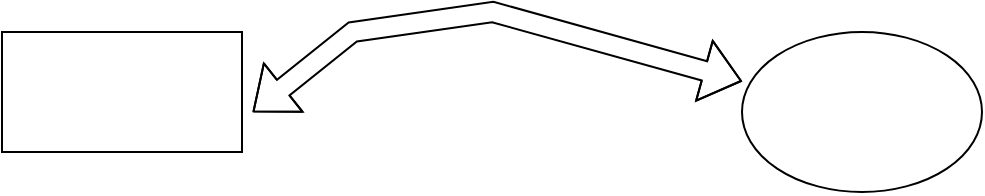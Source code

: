 <mxfile version="22.1.11" type="github">
  <diagram name="Página-1" id="9JlhHZ1ETHGfpqIGW7qK">
    <mxGraphModel dx="1194" dy="662" grid="1" gridSize="10" guides="1" tooltips="1" connect="1" arrows="1" fold="1" page="1" pageScale="1" pageWidth="827" pageHeight="1169" math="0" shadow="0">
      <root>
        <mxCell id="0" />
        <mxCell id="1" parent="0" />
        <mxCell id="rGmKtpeykgKulPeNxnIj-1" value="" style="rounded=0;whiteSpace=wrap;html=1;" vertex="1" parent="1">
          <mxGeometry x="110" y="110" width="120" height="60" as="geometry" />
        </mxCell>
        <mxCell id="rGmKtpeykgKulPeNxnIj-2" value="" style="shape=flexArrow;endArrow=classic;startArrow=classic;html=1;rounded=0;" edge="1" parent="1">
          <mxGeometry width="100" height="100" relative="1" as="geometry">
            <mxPoint x="235.38" y="150" as="sourcePoint" />
            <mxPoint x="479.995" y="134.615" as="targetPoint" />
            <Array as="points">
              <mxPoint x="285.38" y="110" />
              <mxPoint x="355.38" y="100" />
            </Array>
          </mxGeometry>
        </mxCell>
        <mxCell id="rGmKtpeykgKulPeNxnIj-3" value="" style="ellipse;whiteSpace=wrap;html=1;" vertex="1" parent="1">
          <mxGeometry x="480" y="110" width="120" height="80" as="geometry" />
        </mxCell>
      </root>
    </mxGraphModel>
  </diagram>
</mxfile>
